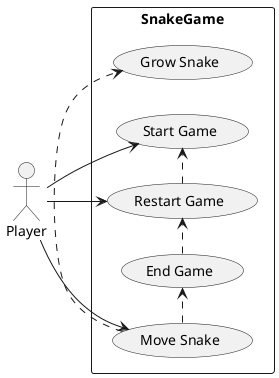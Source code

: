 @startuml

left to right direction

actor Player


rectangle "SnakeGame" {
(Start Game)  as UC1
(Move Snake)  as UC2
(Grow Snake)  as UC3
(End Game)    as UC4
(Restart Game)as UC5
}

Player --> UC1
Player --> UC2
Player --> UC5
UC2 .> UC3
UC2 .> UC4
UC5 .> UC1
UC4 .> UC5



@enduml